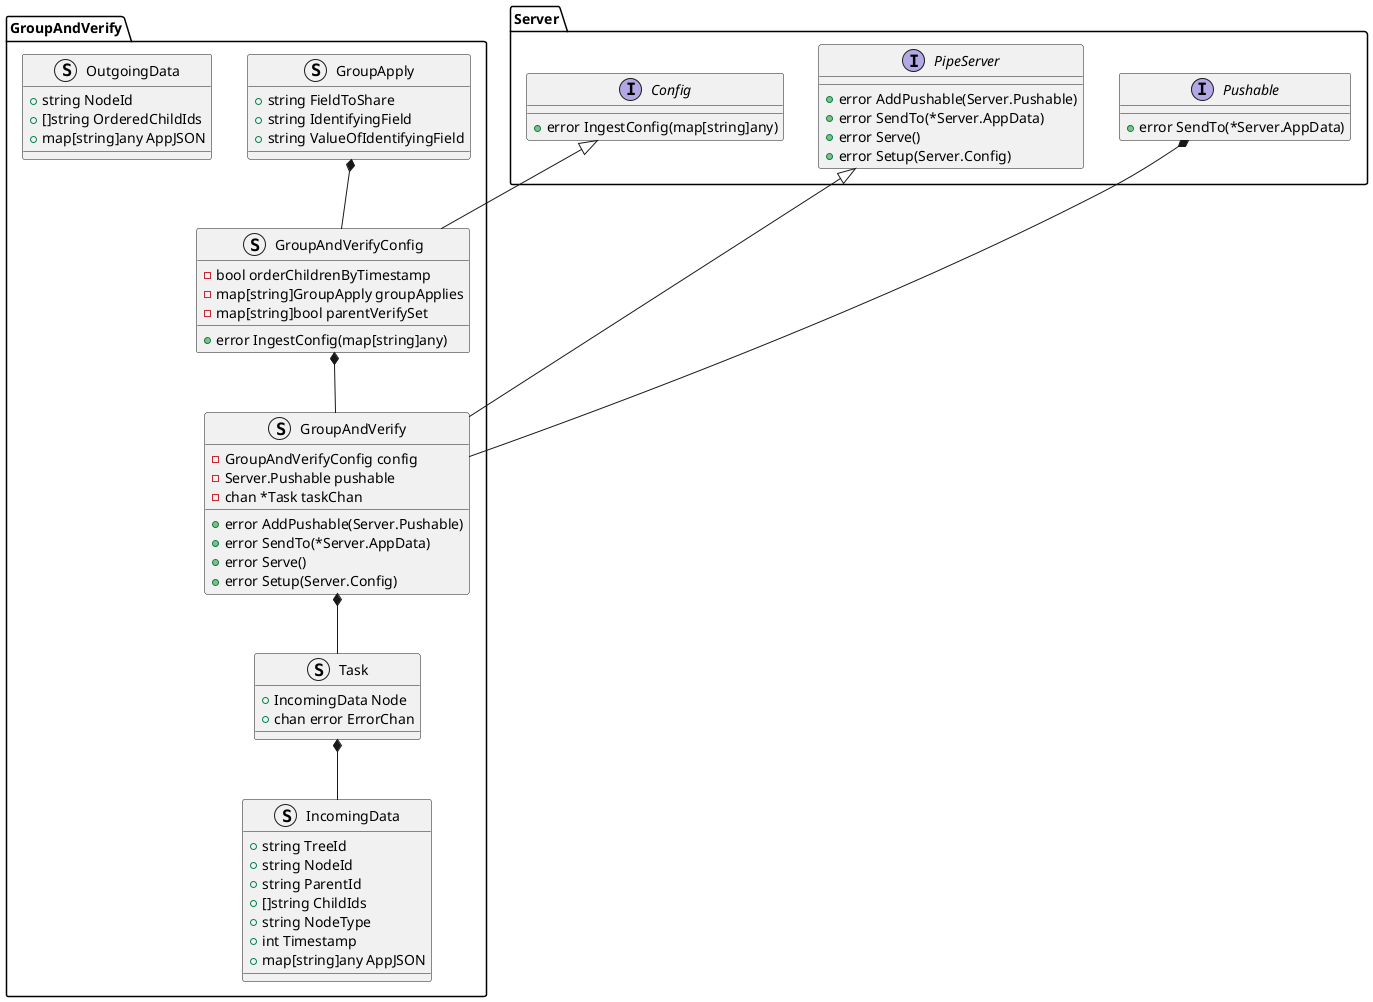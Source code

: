 @startuml
interface Server.Config {
    +error IngestConfig(map[string]any)
}
interface Server.PipeServer {
    +error AddPushable(Server.Pushable)
    +error SendTo(*Server.AppData)
    +error Serve()
    +error Setup(Server.Config)
}
interface Server.Pushable {
    +error SendTo(*Server.AppData)
}

namespace GroupAndVerify {
    struct GroupApply {
        +string FieldToShare
        +string IdentifyingField
        +string ValueOfIdentifyingField
    } 

    struct GroupAndVerifyConfig {
        -bool orderChildrenByTimestamp
        -map[string]GroupApply groupApplies
        -map[string]bool parentVerifySet
        +error IngestConfig(map[string]any)
    }
    struct GroupAndVerify {
        -GroupAndVerifyConfig config
        -Server.Pushable pushable
        -chan *Task taskChan
        +error AddPushable(Server.Pushable)
        +error SendTo(*Server.AppData)
        +error Serve()
        +error Setup(Server.Config)
    }
    struct Task {
        +IncomingData Node
        +chan error ErrorChan
    }
    struct IncomingData {
        +string TreeId
        +string NodeId
        +string ParentId
        +[]string ChildIds
        +string NodeType
        +int Timestamp
        +map[string]any AppJSON
    }
    struct OutgoingData {
        +string NodeId
        +[]string OrderedChildIds
        +map[string]any AppJSON
    }
}

Server.PipeServer <|-- GroupAndVerify.GroupAndVerify
Server.Pushable *-- GroupAndVerify.GroupAndVerify
Server.Config <|-- GroupAndVerify.GroupAndVerifyConfig
GroupAndVerify.GroupApply *-- GroupAndVerify.GroupAndVerifyConfig
GroupAndVerify.GroupAndVerifyConfig *-- GroupAndVerify.GroupAndVerify
GroupAndVerify.Task *-- GroupAndVerify.IncomingData
GroupAndVerify.GroupAndVerify *-- GroupAndVerify.Task
@enduml